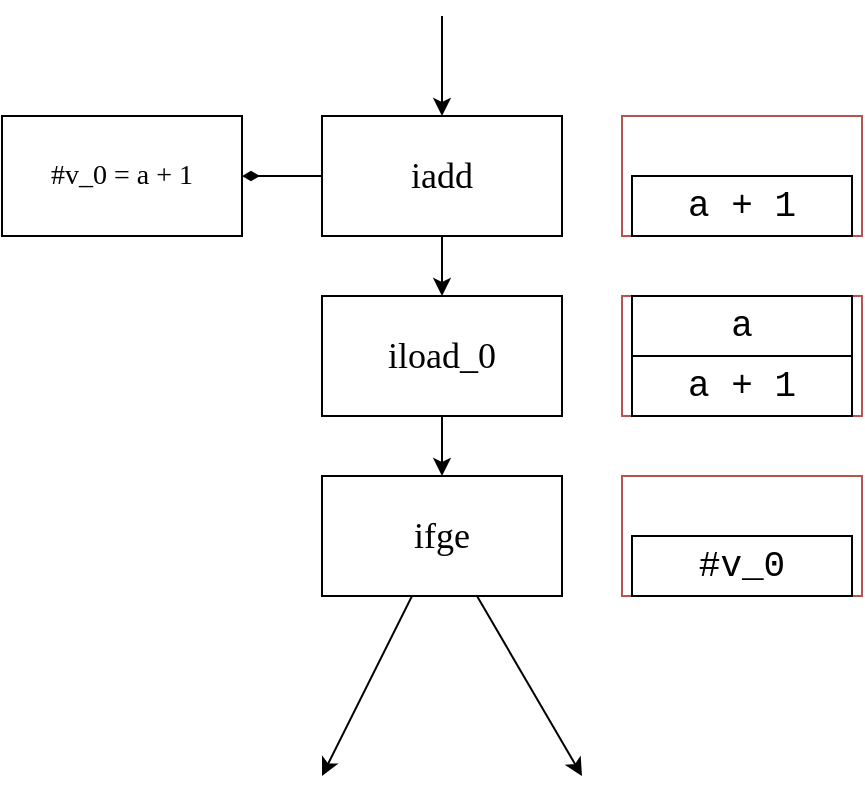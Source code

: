 <mxfile>
    <diagram id="aDhixZx5SlZMd3D0YTvR" name="Page-1">
        <mxGraphModel dx="905" dy="704" grid="1" gridSize="10" guides="1" tooltips="1" connect="1" arrows="1" fold="1" page="1" pageScale="1" pageWidth="850" pageHeight="1100" math="1" shadow="0">
            <root>
                <mxCell id="0"/>
                <mxCell id="1" parent="0"/>
                <mxCell id="2" style="edgeStyle=none;html=1;endArrow=classic;endFill=1;" edge="1" parent="1" source="3" target="5">
                    <mxGeometry relative="1" as="geometry"/>
                </mxCell>
                <mxCell id="3" value="&lt;font style=&quot;font-size: 18px&quot; face=&quot;Lucida Console&quot;&gt;iload_0&lt;/font&gt;" style="rounded=0;whiteSpace=wrap;html=1;" vertex="1" parent="1">
                    <mxGeometry x="290" y="190" width="120" height="60" as="geometry"/>
                </mxCell>
                <mxCell id="20" style="edgeStyle=none;html=1;" edge="1" parent="1" source="5">
                    <mxGeometry relative="1" as="geometry">
                        <mxPoint x="290" y="430" as="targetPoint"/>
                    </mxGeometry>
                </mxCell>
                <mxCell id="21" style="edgeStyle=none;html=1;" edge="1" parent="1" source="5">
                    <mxGeometry relative="1" as="geometry">
                        <mxPoint x="420" y="430" as="targetPoint"/>
                    </mxGeometry>
                </mxCell>
                <mxCell id="5" value="&lt;font style=&quot;font-size: 18px&quot; face=&quot;Lucida Console&quot;&gt;ifge&lt;/font&gt;" style="rounded=0;whiteSpace=wrap;html=1;" vertex="1" parent="1">
                    <mxGeometry x="290" y="280" width="120" height="60" as="geometry"/>
                </mxCell>
                <mxCell id="6" value="" style="rounded=0;whiteSpace=wrap;html=1;fontFamily=Courier New;fontSize=14;fillColor=none;strokeColor=#b85450;" vertex="1" parent="1">
                    <mxGeometry x="440" y="190" width="120" height="60" as="geometry"/>
                </mxCell>
                <mxCell id="7" value="&lt;font style=&quot;font-size: 18px&quot;&gt;a&lt;/font&gt;" style="rounded=0;whiteSpace=wrap;html=1;fontFamily=Courier New;fontSize=14;" vertex="1" parent="1">
                    <mxGeometry x="445" y="190" width="110" height="30" as="geometry"/>
                </mxCell>
                <mxCell id="12" style="edgeStyle=none;html=1;entryX=0.5;entryY=0;entryDx=0;entryDy=0;" edge="1" parent="1" source="11" target="3">
                    <mxGeometry relative="1" as="geometry"/>
                </mxCell>
                <mxCell id="26" style="edgeStyle=none;html=1;entryX=1;entryY=0.5;entryDx=0;entryDy=0;fontSize=14;endArrow=diamondThin;endFill=1;" edge="1" parent="1" source="11" target="24">
                    <mxGeometry relative="1" as="geometry"/>
                </mxCell>
                <mxCell id="11" value="&lt;font style=&quot;font-size: 18px&quot; face=&quot;Lucida Console&quot;&gt;iadd&lt;/font&gt;" style="rounded=0;whiteSpace=wrap;html=1;" vertex="1" parent="1">
                    <mxGeometry x="290" y="100" width="120" height="60" as="geometry"/>
                </mxCell>
                <mxCell id="13" value="" style="endArrow=classic;html=1;entryX=0.5;entryY=0;entryDx=0;entryDy=0;" edge="1" parent="1" target="11">
                    <mxGeometry width="50" height="50" relative="1" as="geometry">
                        <mxPoint x="350" y="50" as="sourcePoint"/>
                        <mxPoint x="450" y="340" as="targetPoint"/>
                    </mxGeometry>
                </mxCell>
                <mxCell id="14" value="" style="rounded=0;whiteSpace=wrap;html=1;fontFamily=Courier New;fontSize=14;fillColor=none;strokeColor=#b85450;" vertex="1" parent="1">
                    <mxGeometry x="440" y="100" width="120" height="60" as="geometry"/>
                </mxCell>
                <mxCell id="15" value="&lt;font style=&quot;font-size: 18px&quot;&gt;a + 1&lt;/font&gt;" style="rounded=0;whiteSpace=wrap;html=1;fontFamily=Courier New;fontSize=14;" vertex="1" parent="1">
                    <mxGeometry x="445" y="130" width="110" height="30" as="geometry"/>
                </mxCell>
                <mxCell id="16" value="&lt;font style=&quot;font-size: 18px&quot;&gt;a + 1&lt;/font&gt;" style="rounded=0;whiteSpace=wrap;html=1;fontFamily=Courier New;fontSize=14;" vertex="1" parent="1">
                    <mxGeometry x="445" y="220" width="110" height="30" as="geometry"/>
                </mxCell>
                <mxCell id="17" value="" style="rounded=0;whiteSpace=wrap;html=1;fontFamily=Courier New;fontSize=14;fillColor=none;strokeColor=#b85450;" vertex="1" parent="1">
                    <mxGeometry x="440" y="280" width="120" height="60" as="geometry"/>
                </mxCell>
                <mxCell id="19" value="&lt;font style=&quot;font-size: 18px&quot;&gt;#v_0&lt;/font&gt;" style="rounded=0;whiteSpace=wrap;html=1;fontFamily=Courier New;fontSize=14;" vertex="1" parent="1">
                    <mxGeometry x="445" y="310" width="110" height="30" as="geometry"/>
                </mxCell>
                <mxCell id="24" value="&lt;font style=&quot;font-size: 14px&quot; face=&quot;Lucida Console&quot;&gt;#v_0 = a + 1&lt;/font&gt;" style="rounded=0;whiteSpace=wrap;html=1;" vertex="1" parent="1">
                    <mxGeometry x="130" y="100" width="120" height="60" as="geometry"/>
                </mxCell>
            </root>
        </mxGraphModel>
    </diagram>
</mxfile>